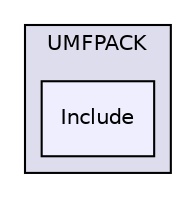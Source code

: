 digraph "libs/SuiteSparse/UMFPACK/Include" {
  compound=true
  node [ fontsize="10", fontname="Helvetica"];
  edge [ labelfontsize="10", labelfontname="Helvetica"];
  subgraph clusterdir_48adbbb77cd47947e6f70368d656f2e1 {
    graph [ bgcolor="#ddddee", pencolor="black", label="UMFPACK" fontname="Helvetica", fontsize="10", URL="dir_48adbbb77cd47947e6f70368d656f2e1.html"]
  dir_de47beeab26a8cec0ff279d941cde8e2 [shape=box, label="Include", style="filled", fillcolor="#eeeeff", pencolor="black", URL="dir_de47beeab26a8cec0ff279d941cde8e2.html"];
  }
}
